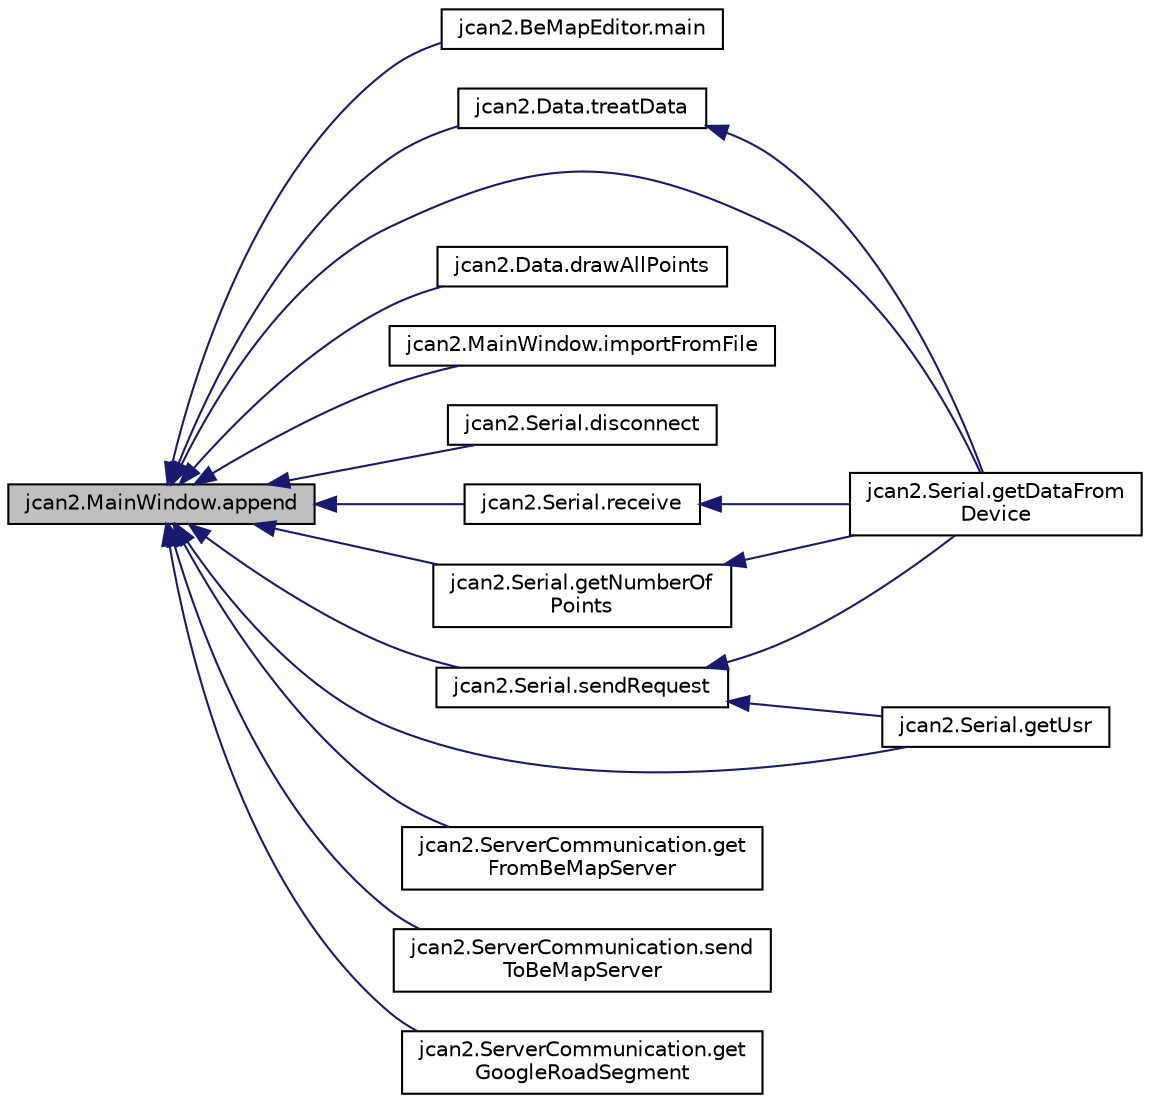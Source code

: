 digraph "jcan2.MainWindow.append"
{
  edge [fontname="Helvetica",fontsize="10",labelfontname="Helvetica",labelfontsize="10"];
  node [fontname="Helvetica",fontsize="10",shape=record];
  rankdir="LR";
  Node1 [label="jcan2.MainWindow.append",height=0.2,width=0.4,color="black", fillcolor="grey75", style="filled", fontcolor="black"];
  Node1 -> Node2 [dir="back",color="midnightblue",fontsize="10",style="solid",fontname="Helvetica"];
  Node2 [label="jcan2.BeMapEditor.main",height=0.2,width=0.4,color="black", fillcolor="white", style="filled",URL="$classjcan2_1_1_be_map_editor.html#ad8e3484bba17c98951d63e1a985453ae"];
  Node1 -> Node3 [dir="back",color="midnightblue",fontsize="10",style="solid",fontname="Helvetica"];
  Node3 [label="jcan2.Data.treatData",height=0.2,width=0.4,color="black", fillcolor="white", style="filled",URL="$classjcan2_1_1_data.html#a46f0b60ede6b52333a244f6b64f1df79"];
  Node3 -> Node4 [dir="back",color="midnightblue",fontsize="10",style="solid",fontname="Helvetica"];
  Node4 [label="jcan2.Serial.getDataFrom\lDevice",height=0.2,width=0.4,color="black", fillcolor="white", style="filled",URL="$classjcan2_1_1_serial.html#ac148e30d986f78e80022c5f627045896"];
  Node1 -> Node5 [dir="back",color="midnightblue",fontsize="10",style="solid",fontname="Helvetica"];
  Node5 [label="jcan2.Data.drawAllPoints",height=0.2,width=0.4,color="black", fillcolor="white", style="filled",URL="$classjcan2_1_1_data.html#a8d835c101043bf5909332394396126fa"];
  Node1 -> Node6 [dir="back",color="midnightblue",fontsize="10",style="solid",fontname="Helvetica"];
  Node6 [label="jcan2.MainWindow.importFromFile",height=0.2,width=0.4,color="black", fillcolor="white", style="filled",URL="$classjcan2_1_1_main_window.html#a7b2ec095711f9896f50bea4fedf8dbbd"];
  Node1 -> Node7 [dir="back",color="midnightblue",fontsize="10",style="solid",fontname="Helvetica"];
  Node7 [label="jcan2.Serial.disconnect",height=0.2,width=0.4,color="black", fillcolor="white", style="filled",URL="$classjcan2_1_1_serial.html#a7482488cbc741ce5bed5ab36aca007c8"];
  Node1 -> Node8 [dir="back",color="midnightblue",fontsize="10",style="solid",fontname="Helvetica"];
  Node8 [label="jcan2.Serial.receive",height=0.2,width=0.4,color="black", fillcolor="white", style="filled",URL="$classjcan2_1_1_serial.html#a0a722f879ab7a55ccafcf5c4961e20f3"];
  Node8 -> Node4 [dir="back",color="midnightblue",fontsize="10",style="solid",fontname="Helvetica"];
  Node1 -> Node9 [dir="back",color="midnightblue",fontsize="10",style="solid",fontname="Helvetica"];
  Node9 [label="jcan2.Serial.getUsr",height=0.2,width=0.4,color="black", fillcolor="white", style="filled",URL="$classjcan2_1_1_serial.html#af5fc1fe3bbd70f909545ce3434dca503"];
  Node1 -> Node4 [dir="back",color="midnightblue",fontsize="10",style="solid",fontname="Helvetica"];
  Node1 -> Node10 [dir="back",color="midnightblue",fontsize="10",style="solid",fontname="Helvetica"];
  Node10 [label="jcan2.Serial.getNumberOf\lPoints",height=0.2,width=0.4,color="black", fillcolor="white", style="filled",URL="$classjcan2_1_1_serial.html#ac225ddb960cfdf0a36b809b850fa9ec6"];
  Node10 -> Node4 [dir="back",color="midnightblue",fontsize="10",style="solid",fontname="Helvetica"];
  Node1 -> Node11 [dir="back",color="midnightblue",fontsize="10",style="solid",fontname="Helvetica"];
  Node11 [label="jcan2.Serial.sendRequest",height=0.2,width=0.4,color="black", fillcolor="white", style="filled",URL="$classjcan2_1_1_serial.html#a78875185887b795449551af87b0cd30c"];
  Node11 -> Node9 [dir="back",color="midnightblue",fontsize="10",style="solid",fontname="Helvetica"];
  Node11 -> Node4 [dir="back",color="midnightblue",fontsize="10",style="solid",fontname="Helvetica"];
  Node1 -> Node12 [dir="back",color="midnightblue",fontsize="10",style="solid",fontname="Helvetica"];
  Node12 [label="jcan2.ServerCommunication.get\lFromBeMapServer",height=0.2,width=0.4,color="black", fillcolor="white", style="filled",URL="$classjcan2_1_1_server_communication.html#af9ec010ba3907cd44c7264a9ca39b7b4"];
  Node1 -> Node13 [dir="back",color="midnightblue",fontsize="10",style="solid",fontname="Helvetica"];
  Node13 [label="jcan2.ServerCommunication.send\lToBeMapServer",height=0.2,width=0.4,color="black", fillcolor="white", style="filled",URL="$classjcan2_1_1_server_communication.html#a1aafa1775b99fa1971c0247abff4aaa8"];
  Node1 -> Node14 [dir="back",color="midnightblue",fontsize="10",style="solid",fontname="Helvetica"];
  Node14 [label="jcan2.ServerCommunication.get\lGoogleRoadSegment",height=0.2,width=0.4,color="black", fillcolor="white", style="filled",URL="$classjcan2_1_1_server_communication.html#af319ec6a3c936569fd5fc8420c75c589"];
}

